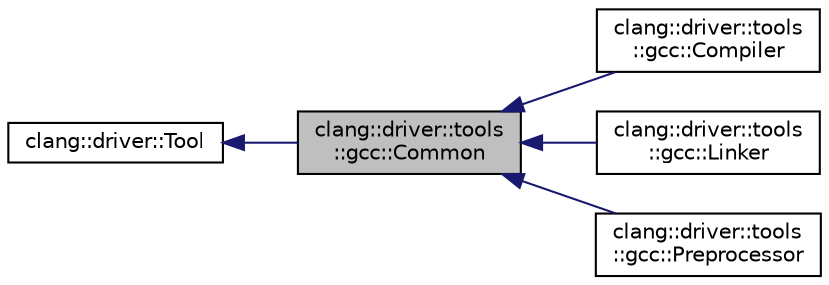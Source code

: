 digraph "clang::driver::tools::gcc::Common"
{
 // LATEX_PDF_SIZE
  bgcolor="transparent";
  edge [fontname="Helvetica",fontsize="10",labelfontname="Helvetica",labelfontsize="10"];
  node [fontname="Helvetica",fontsize="10",shape=record];
  rankdir="LR";
  Node1 [label="clang::driver::tools\l::gcc::Common",height=0.2,width=0.4,color="black", fillcolor="grey75", style="filled", fontcolor="black",tooltip=" "];
  Node2 -> Node1 [dir="back",color="midnightblue",fontsize="10",style="solid",fontname="Helvetica"];
  Node2 [label="clang::driver::Tool",height=0.2,width=0.4,color="black",URL="$classclang_1_1driver_1_1Tool.html",tooltip="Tool - Information on a specific compilation tool."];
  Node1 -> Node3 [dir="back",color="midnightblue",fontsize="10",style="solid",fontname="Helvetica"];
  Node3 [label="clang::driver::tools\l::gcc::Compiler",height=0.2,width=0.4,color="black",URL="$classclang_1_1driver_1_1tools_1_1gcc_1_1Compiler.html",tooltip=" "];
  Node1 -> Node4 [dir="back",color="midnightblue",fontsize="10",style="solid",fontname="Helvetica"];
  Node4 [label="clang::driver::tools\l::gcc::Linker",height=0.2,width=0.4,color="black",URL="$classclang_1_1driver_1_1tools_1_1gcc_1_1Linker.html",tooltip=" "];
  Node1 -> Node5 [dir="back",color="midnightblue",fontsize="10",style="solid",fontname="Helvetica"];
  Node5 [label="clang::driver::tools\l::gcc::Preprocessor",height=0.2,width=0.4,color="black",URL="$classclang_1_1driver_1_1tools_1_1gcc_1_1Preprocessor.html",tooltip=" "];
}
